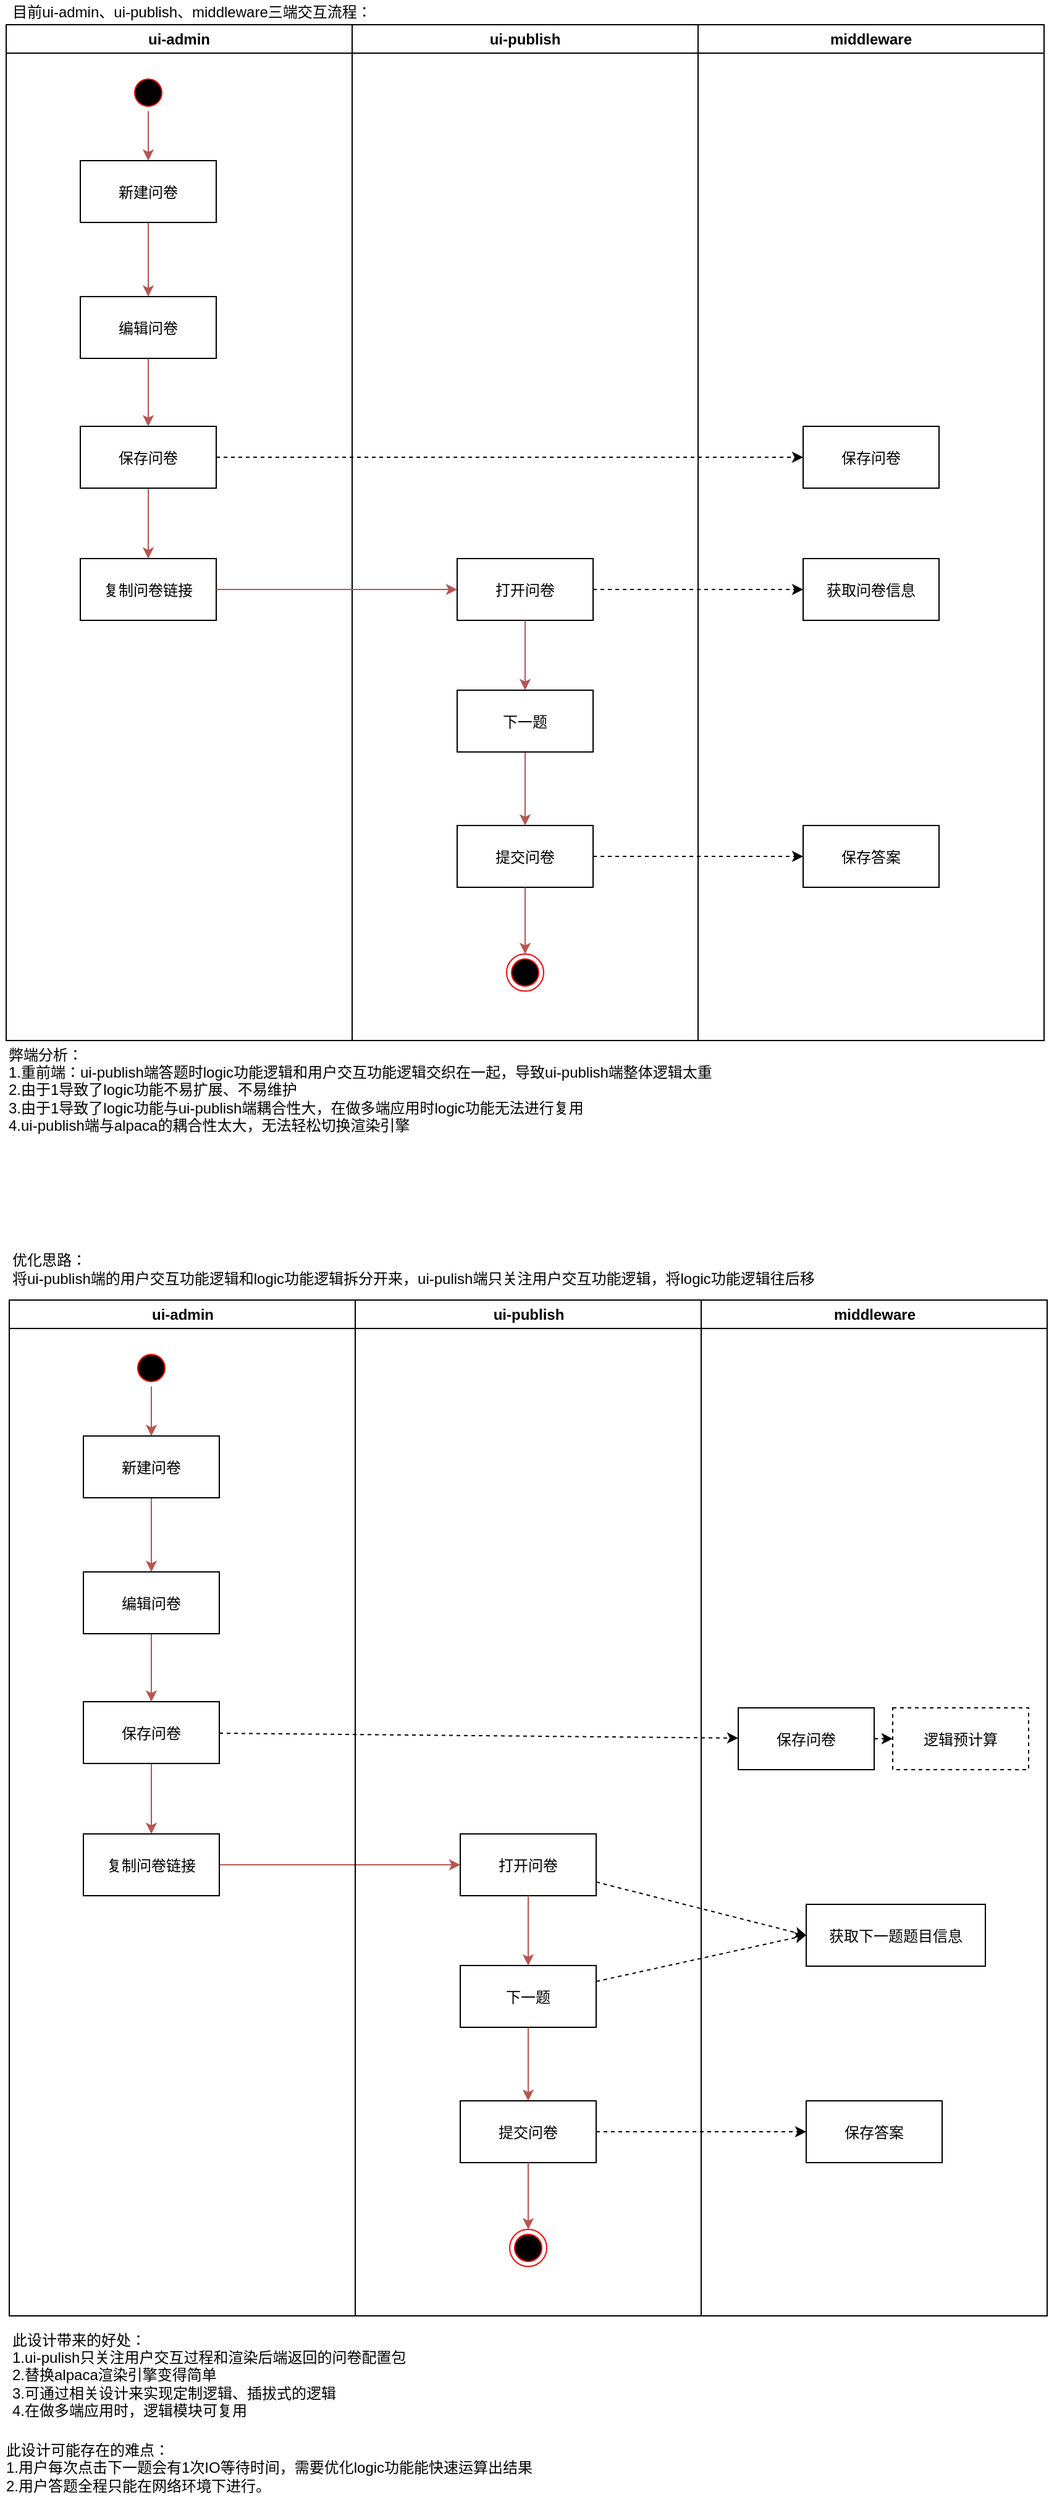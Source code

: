 <mxfile version="12.3.6" type="github" pages="1">
  <diagram name="Page-1" id="e7e014a7-5840-1c2e-5031-d8a46d1fe8dd">
    <mxGraphModel dx="1678" dy="896" grid="1" gridSize="10" guides="1" tooltips="1" connect="1" arrows="1" fold="1" page="1" pageScale="1" pageWidth="1169" pageHeight="826" background="#ffffff" math="0" shadow="0">
      <root>
        <mxCell id="0"/>
        <mxCell id="1" parent="0"/>
        <mxCell id="2" value="ui-admin" style="swimlane;whiteSpace=wrap" parent="1" vertex="1">
          <mxGeometry x="165" y="128" width="280" height="822" as="geometry">
            <mxRectangle x="164.5" y="128" width="80" height="23" as="alternateBounds"/>
          </mxGeometry>
        </mxCell>
        <mxCell id="8y1qnMpc8c9lvQVwj4XD-81" style="edgeStyle=orthogonalEdgeStyle;rounded=0;orthogonalLoop=1;jettySize=auto;html=1;fillColor=#f8cecc;strokeColor=#b85450;" edge="1" parent="2" source="5" target="7">
          <mxGeometry relative="1" as="geometry"/>
        </mxCell>
        <mxCell id="5" value="" style="ellipse;shape=startState;fillColor=#000000;strokeColor=#ff0000;" parent="2" vertex="1">
          <mxGeometry x="100" y="40" width="30" height="30" as="geometry"/>
        </mxCell>
        <mxCell id="8y1qnMpc8c9lvQVwj4XD-82" style="edgeStyle=orthogonalEdgeStyle;rounded=0;orthogonalLoop=1;jettySize=auto;html=1;strokeColor=#b85450;fillColor=#f8cecc;" edge="1" parent="2" source="7" target="8">
          <mxGeometry relative="1" as="geometry"/>
        </mxCell>
        <mxCell id="7" value="新建问卷" style="" parent="2" vertex="1">
          <mxGeometry x="60" y="110" width="110" height="50" as="geometry"/>
        </mxCell>
        <mxCell id="8y1qnMpc8c9lvQVwj4XD-83" style="edgeStyle=orthogonalEdgeStyle;rounded=0;orthogonalLoop=1;jettySize=auto;html=1;entryX=0.5;entryY=0;entryDx=0;entryDy=0;fillColor=#f8cecc;strokeColor=#b85450;" edge="1" parent="2" source="8" target="10">
          <mxGeometry relative="1" as="geometry"/>
        </mxCell>
        <mxCell id="8" value="编辑问卷" style="" parent="2" vertex="1">
          <mxGeometry x="60" y="220" width="110" height="50" as="geometry"/>
        </mxCell>
        <mxCell id="8y1qnMpc8c9lvQVwj4XD-161" style="edgeStyle=orthogonalEdgeStyle;rounded=0;orthogonalLoop=1;jettySize=auto;html=1;exitX=0.5;exitY=1;exitDx=0;exitDy=0;entryX=0.5;entryY=0;entryDx=0;entryDy=0;fillColor=#f8cecc;strokeColor=#b85450;" edge="1" parent="2" source="10" target="8y1qnMpc8c9lvQVwj4XD-159">
          <mxGeometry relative="1" as="geometry"/>
        </mxCell>
        <mxCell id="10" value="保存问卷" style="" parent="2" vertex="1">
          <mxGeometry x="60" y="325" width="110" height="50" as="geometry"/>
        </mxCell>
        <mxCell id="8y1qnMpc8c9lvQVwj4XD-159" value="复制问卷链接" style="" vertex="1" parent="2">
          <mxGeometry x="60" y="432" width="110" height="50" as="geometry"/>
        </mxCell>
        <mxCell id="3" value="ui-publish" style="swimlane;whiteSpace=wrap" parent="1" vertex="1">
          <mxGeometry x="445" y="128" width="280" height="822" as="geometry"/>
        </mxCell>
        <mxCell id="15" value="打开问卷" style="" parent="3" vertex="1">
          <mxGeometry x="85" y="432" width="110" height="50" as="geometry"/>
        </mxCell>
        <mxCell id="8y1qnMpc8c9lvQVwj4XD-158" style="edgeStyle=orthogonalEdgeStyle;rounded=0;orthogonalLoop=1;jettySize=auto;html=1;exitX=0.5;exitY=1;exitDx=0;exitDy=0;entryX=0.5;entryY=0;entryDx=0;entryDy=0;fillColor=#f8cecc;strokeColor=#b85450;" edge="1" parent="3" source="16" target="18">
          <mxGeometry relative="1" as="geometry"/>
        </mxCell>
        <mxCell id="16" value="下一题" style="" parent="3" vertex="1">
          <mxGeometry x="85" y="538.5" width="110" height="50" as="geometry"/>
        </mxCell>
        <mxCell id="8y1qnMpc8c9lvQVwj4XD-75" style="edgeStyle=orthogonalEdgeStyle;rounded=0;orthogonalLoop=1;jettySize=auto;html=1;fillColor=#f8cecc;strokeColor=#b85450;" edge="1" parent="3" source="15" target="16">
          <mxGeometry relative="1" as="geometry"/>
        </mxCell>
        <mxCell id="18" value="提交问卷" style="" parent="3" vertex="1">
          <mxGeometry x="85" y="648" width="110" height="50" as="geometry"/>
        </mxCell>
        <mxCell id="8y1qnMpc8c9lvQVwj4XD-41" value="" style="ellipse;shape=endState;fillColor=#000000;strokeColor=#ff0000" vertex="1" parent="3">
          <mxGeometry x="125" y="752" width="30" height="30" as="geometry"/>
        </mxCell>
        <mxCell id="8y1qnMpc8c9lvQVwj4XD-42" style="edgeStyle=orthogonalEdgeStyle;rounded=0;orthogonalLoop=1;jettySize=auto;html=1;exitX=0.5;exitY=1;exitDx=0;exitDy=0;fillColor=#f8cecc;strokeColor=#b85450;" edge="1" parent="3" source="18" target="8y1qnMpc8c9lvQVwj4XD-41">
          <mxGeometry relative="1" as="geometry"/>
        </mxCell>
        <mxCell id="4" value="middleware" style="swimlane;whiteSpace=wrap" parent="1" vertex="1">
          <mxGeometry x="725" y="128" width="280" height="822" as="geometry"/>
        </mxCell>
        <mxCell id="8y1qnMpc8c9lvQVwj4XD-71" value="获取问卷信息" style="" vertex="1" parent="4">
          <mxGeometry x="85" y="432" width="110" height="50" as="geometry"/>
        </mxCell>
        <mxCell id="8y1qnMpc8c9lvQVwj4XD-79" value="保存问卷" style="" vertex="1" parent="4">
          <mxGeometry x="85" y="325" width="110" height="50" as="geometry"/>
        </mxCell>
        <mxCell id="8y1qnMpc8c9lvQVwj4XD-166" value="保存答案" style="" vertex="1" parent="4">
          <mxGeometry x="85" y="648" width="110" height="50" as="geometry"/>
        </mxCell>
        <mxCell id="8y1qnMpc8c9lvQVwj4XD-160" style="edgeStyle=orthogonalEdgeStyle;rounded=0;orthogonalLoop=1;jettySize=auto;html=1;entryX=0;entryY=0.5;entryDx=0;entryDy=0;fillColor=#f8cecc;strokeColor=#b85450;" edge="1" parent="1" source="8y1qnMpc8c9lvQVwj4XD-159" target="15">
          <mxGeometry relative="1" as="geometry"/>
        </mxCell>
        <mxCell id="8y1qnMpc8c9lvQVwj4XD-162" style="rounded=0;orthogonalLoop=1;jettySize=auto;html=1;dashed=1;" edge="1" parent="1" source="10" target="8y1qnMpc8c9lvQVwj4XD-79">
          <mxGeometry relative="1" as="geometry"/>
        </mxCell>
        <mxCell id="8y1qnMpc8c9lvQVwj4XD-164" style="edgeStyle=none;rounded=0;orthogonalLoop=1;jettySize=auto;html=1;entryX=0;entryY=0.5;entryDx=0;entryDy=0;dashed=1;" edge="1" parent="1" source="15" target="8y1qnMpc8c9lvQVwj4XD-71">
          <mxGeometry relative="1" as="geometry"/>
        </mxCell>
        <mxCell id="8y1qnMpc8c9lvQVwj4XD-167" style="edgeStyle=none;rounded=0;orthogonalLoop=1;jettySize=auto;html=1;entryX=0;entryY=0.5;entryDx=0;entryDy=0;dashed=1;" edge="1" parent="1" source="18" target="8y1qnMpc8c9lvQVwj4XD-166">
          <mxGeometry relative="1" as="geometry"/>
        </mxCell>
        <mxCell id="8y1qnMpc8c9lvQVwj4XD-170" style="edgeStyle=orthogonalEdgeStyle;rounded=0;orthogonalLoop=1;jettySize=auto;html=1;entryX=0;entryY=0.5;entryDx=0;entryDy=0;fillColor=#f8cecc;strokeColor=#b85450;" edge="1" source="8y1qnMpc8c9lvQVwj4XD-183" target="8y1qnMpc8c9lvQVwj4XD-185" parent="1">
          <mxGeometry relative="1" as="geometry"/>
        </mxCell>
        <mxCell id="8y1qnMpc8c9lvQVwj4XD-171" style="rounded=0;orthogonalLoop=1;jettySize=auto;html=1;dashed=1;" edge="1" source="8y1qnMpc8c9lvQVwj4XD-182" target="8y1qnMpc8c9lvQVwj4XD-194" parent="1">
          <mxGeometry relative="1" as="geometry"/>
        </mxCell>
        <mxCell id="8y1qnMpc8c9lvQVwj4XD-173" style="edgeStyle=none;rounded=0;orthogonalLoop=1;jettySize=auto;html=1;entryX=0;entryY=0.5;entryDx=0;entryDy=0;dashed=1;" edge="1" source="8y1qnMpc8c9lvQVwj4XD-189" target="8y1qnMpc8c9lvQVwj4XD-195" parent="1">
          <mxGeometry relative="1" as="geometry"/>
        </mxCell>
        <mxCell id="8y1qnMpc8c9lvQVwj4XD-174" value="ui-admin" style="swimlane;whiteSpace=wrap" vertex="1" parent="1">
          <mxGeometry x="167.5" y="1160" width="280" height="822" as="geometry">
            <mxRectangle x="164.5" y="128" width="80" height="23" as="alternateBounds"/>
          </mxGeometry>
        </mxCell>
        <mxCell id="8y1qnMpc8c9lvQVwj4XD-175" style="edgeStyle=orthogonalEdgeStyle;rounded=0;orthogonalLoop=1;jettySize=auto;html=1;fillColor=#f8cecc;strokeColor=#b85450;" edge="1" parent="8y1qnMpc8c9lvQVwj4XD-174" source="8y1qnMpc8c9lvQVwj4XD-176" target="8y1qnMpc8c9lvQVwj4XD-178">
          <mxGeometry relative="1" as="geometry"/>
        </mxCell>
        <mxCell id="8y1qnMpc8c9lvQVwj4XD-176" value="" style="ellipse;shape=startState;fillColor=#000000;strokeColor=#ff0000;" vertex="1" parent="8y1qnMpc8c9lvQVwj4XD-174">
          <mxGeometry x="100" y="40" width="30" height="30" as="geometry"/>
        </mxCell>
        <mxCell id="8y1qnMpc8c9lvQVwj4XD-177" style="edgeStyle=orthogonalEdgeStyle;rounded=0;orthogonalLoop=1;jettySize=auto;html=1;strokeColor=#b85450;fillColor=#f8cecc;" edge="1" parent="8y1qnMpc8c9lvQVwj4XD-174" source="8y1qnMpc8c9lvQVwj4XD-178" target="8y1qnMpc8c9lvQVwj4XD-180">
          <mxGeometry relative="1" as="geometry"/>
        </mxCell>
        <mxCell id="8y1qnMpc8c9lvQVwj4XD-178" value="新建问卷" style="" vertex="1" parent="8y1qnMpc8c9lvQVwj4XD-174">
          <mxGeometry x="60" y="110" width="110" height="50" as="geometry"/>
        </mxCell>
        <mxCell id="8y1qnMpc8c9lvQVwj4XD-179" style="edgeStyle=orthogonalEdgeStyle;rounded=0;orthogonalLoop=1;jettySize=auto;html=1;entryX=0.5;entryY=0;entryDx=0;entryDy=0;fillColor=#f8cecc;strokeColor=#b85450;" edge="1" parent="8y1qnMpc8c9lvQVwj4XD-174" source="8y1qnMpc8c9lvQVwj4XD-180" target="8y1qnMpc8c9lvQVwj4XD-182">
          <mxGeometry relative="1" as="geometry"/>
        </mxCell>
        <mxCell id="8y1qnMpc8c9lvQVwj4XD-180" value="编辑问卷" style="" vertex="1" parent="8y1qnMpc8c9lvQVwj4XD-174">
          <mxGeometry x="60" y="220" width="110" height="50" as="geometry"/>
        </mxCell>
        <mxCell id="8y1qnMpc8c9lvQVwj4XD-181" style="edgeStyle=orthogonalEdgeStyle;rounded=0;orthogonalLoop=1;jettySize=auto;html=1;exitX=0.5;exitY=1;exitDx=0;exitDy=0;entryX=0.5;entryY=0;entryDx=0;entryDy=0;fillColor=#f8cecc;strokeColor=#b85450;" edge="1" parent="8y1qnMpc8c9lvQVwj4XD-174" source="8y1qnMpc8c9lvQVwj4XD-182" target="8y1qnMpc8c9lvQVwj4XD-183">
          <mxGeometry relative="1" as="geometry"/>
        </mxCell>
        <mxCell id="8y1qnMpc8c9lvQVwj4XD-182" value="保存问卷" style="" vertex="1" parent="8y1qnMpc8c9lvQVwj4XD-174">
          <mxGeometry x="60" y="325" width="110" height="50" as="geometry"/>
        </mxCell>
        <mxCell id="8y1qnMpc8c9lvQVwj4XD-183" value="复制问卷链接" style="" vertex="1" parent="8y1qnMpc8c9lvQVwj4XD-174">
          <mxGeometry x="60" y="432" width="110" height="50" as="geometry"/>
        </mxCell>
        <mxCell id="8y1qnMpc8c9lvQVwj4XD-184" value="ui-publish" style="swimlane;whiteSpace=wrap" vertex="1" parent="1">
          <mxGeometry x="447.5" y="1160" width="280" height="822" as="geometry"/>
        </mxCell>
        <mxCell id="8y1qnMpc8c9lvQVwj4XD-185" value="打开问卷" style="" vertex="1" parent="8y1qnMpc8c9lvQVwj4XD-184">
          <mxGeometry x="85" y="432" width="110" height="50" as="geometry"/>
        </mxCell>
        <mxCell id="8y1qnMpc8c9lvQVwj4XD-186" style="edgeStyle=orthogonalEdgeStyle;rounded=0;orthogonalLoop=1;jettySize=auto;html=1;exitX=0.5;exitY=1;exitDx=0;exitDy=0;entryX=0.5;entryY=0;entryDx=0;entryDy=0;fillColor=#f8cecc;strokeColor=#b85450;" edge="1" parent="8y1qnMpc8c9lvQVwj4XD-184" source="8y1qnMpc8c9lvQVwj4XD-187" target="8y1qnMpc8c9lvQVwj4XD-189">
          <mxGeometry relative="1" as="geometry"/>
        </mxCell>
        <mxCell id="8y1qnMpc8c9lvQVwj4XD-187" value="下一题" style="" vertex="1" parent="8y1qnMpc8c9lvQVwj4XD-184">
          <mxGeometry x="85" y="538.5" width="110" height="50" as="geometry"/>
        </mxCell>
        <mxCell id="8y1qnMpc8c9lvQVwj4XD-188" style="edgeStyle=orthogonalEdgeStyle;rounded=0;orthogonalLoop=1;jettySize=auto;html=1;fillColor=#f8cecc;strokeColor=#b85450;" edge="1" parent="8y1qnMpc8c9lvQVwj4XD-184" source="8y1qnMpc8c9lvQVwj4XD-185" target="8y1qnMpc8c9lvQVwj4XD-187">
          <mxGeometry relative="1" as="geometry"/>
        </mxCell>
        <mxCell id="8y1qnMpc8c9lvQVwj4XD-189" value="提交问卷" style="" vertex="1" parent="8y1qnMpc8c9lvQVwj4XD-184">
          <mxGeometry x="85" y="648" width="110" height="50" as="geometry"/>
        </mxCell>
        <mxCell id="8y1qnMpc8c9lvQVwj4XD-190" value="" style="ellipse;shape=endState;fillColor=#000000;strokeColor=#ff0000" vertex="1" parent="8y1qnMpc8c9lvQVwj4XD-184">
          <mxGeometry x="125" y="752" width="30" height="30" as="geometry"/>
        </mxCell>
        <mxCell id="8y1qnMpc8c9lvQVwj4XD-191" style="edgeStyle=orthogonalEdgeStyle;rounded=0;orthogonalLoop=1;jettySize=auto;html=1;exitX=0.5;exitY=1;exitDx=0;exitDy=0;fillColor=#f8cecc;strokeColor=#b85450;" edge="1" parent="8y1qnMpc8c9lvQVwj4XD-184" source="8y1qnMpc8c9lvQVwj4XD-189" target="8y1qnMpc8c9lvQVwj4XD-190">
          <mxGeometry relative="1" as="geometry"/>
        </mxCell>
        <mxCell id="8y1qnMpc8c9lvQVwj4XD-192" value="middleware" style="swimlane;whiteSpace=wrap" vertex="1" parent="1">
          <mxGeometry x="727.5" y="1160" width="280" height="822" as="geometry"/>
        </mxCell>
        <mxCell id="8y1qnMpc8c9lvQVwj4XD-197" style="edgeStyle=none;rounded=0;orthogonalLoop=1;jettySize=auto;html=1;exitX=1;exitY=0.5;exitDx=0;exitDy=0;entryX=0;entryY=0.5;entryDx=0;entryDy=0;dashed=1;strokeColor=#000000;" edge="1" parent="8y1qnMpc8c9lvQVwj4XD-192" source="8y1qnMpc8c9lvQVwj4XD-194" target="8y1qnMpc8c9lvQVwj4XD-196">
          <mxGeometry relative="1" as="geometry"/>
        </mxCell>
        <mxCell id="8y1qnMpc8c9lvQVwj4XD-194" value="保存问卷" style="" vertex="1" parent="8y1qnMpc8c9lvQVwj4XD-192">
          <mxGeometry x="30" y="330" width="110" height="50" as="geometry"/>
        </mxCell>
        <mxCell id="8y1qnMpc8c9lvQVwj4XD-195" value="保存答案" style="" vertex="1" parent="8y1qnMpc8c9lvQVwj4XD-192">
          <mxGeometry x="85" y="648" width="110" height="50" as="geometry"/>
        </mxCell>
        <mxCell id="8y1qnMpc8c9lvQVwj4XD-196" value="逻辑预计算" style="dashed=1;" vertex="1" parent="8y1qnMpc8c9lvQVwj4XD-192">
          <mxGeometry x="155" y="330" width="110" height="50" as="geometry"/>
        </mxCell>
        <mxCell id="8y1qnMpc8c9lvQVwj4XD-198" value="获取下一题题目信息" style="" vertex="1" parent="8y1qnMpc8c9lvQVwj4XD-192">
          <mxGeometry x="85" y="489" width="145" height="50" as="geometry"/>
        </mxCell>
        <mxCell id="8y1qnMpc8c9lvQVwj4XD-199" style="edgeStyle=none;rounded=0;orthogonalLoop=1;jettySize=auto;html=1;entryX=0;entryY=0.5;entryDx=0;entryDy=0;dashed=1;strokeColor=#000000;" edge="1" parent="1" source="8y1qnMpc8c9lvQVwj4XD-187" target="8y1qnMpc8c9lvQVwj4XD-198">
          <mxGeometry relative="1" as="geometry"/>
        </mxCell>
        <mxCell id="8y1qnMpc8c9lvQVwj4XD-200" style="edgeStyle=none;rounded=0;orthogonalLoop=1;jettySize=auto;html=1;entryX=0;entryY=0.5;entryDx=0;entryDy=0;dashed=1;strokeColor=#000000;" edge="1" parent="1" source="8y1qnMpc8c9lvQVwj4XD-185" target="8y1qnMpc8c9lvQVwj4XD-198">
          <mxGeometry relative="1" as="geometry"/>
        </mxCell>
        <mxCell id="8y1qnMpc8c9lvQVwj4XD-201" value="目前ui-admin、ui-publish、middleware三端交互流程：" style="text;html=1;align=center;verticalAlign=middle;resizable=0;points=[];;autosize=1;" vertex="1" parent="1">
          <mxGeometry x="160" y="108" width="310" height="20" as="geometry"/>
        </mxCell>
        <mxCell id="8y1qnMpc8c9lvQVwj4XD-202" value="弊端分析：&lt;br&gt;1.重前端：ui-publish端答题时logic功能逻辑和用户交互功能逻辑交织在一起，导致ui-publish端整体逻辑太重&lt;br&gt;2.由于1导致了logic功能不易扩展、不易维护&lt;br&gt;3.由于1导致了logic功能与ui-publish端耦合性大，在做多端应用时logic功能无法进行复用&lt;br&gt;4.ui-publish端与alpaca的耦合性太大，无法轻松切换渲染引擎" style="text;html=1;align=left;verticalAlign=middle;resizable=0;points=[];;autosize=1;" vertex="1" parent="1">
          <mxGeometry x="165" y="950" width="580" height="80" as="geometry"/>
        </mxCell>
        <mxCell id="8y1qnMpc8c9lvQVwj4XD-204" value="优化思路：&lt;br&gt;将ui-publish端的用户交互功能逻辑和logic功能逻辑拆分开来，ui-pulish端只关注用户交互功能逻辑，将logic功能逻辑往后移" style="text;html=1;align=left;verticalAlign=middle;resizable=0;points=[];;autosize=1;" vertex="1" parent="1">
          <mxGeometry x="167.5" y="1120" width="660" height="30" as="geometry"/>
        </mxCell>
        <mxCell id="8y1qnMpc8c9lvQVwj4XD-208" value="此设计带来的好处：&lt;br&gt;&lt;div&gt;&lt;span&gt;1.ui-pulish只关注用户交互过程和渲染后端返回的问卷配置包&lt;/span&gt;&lt;/div&gt;&lt;div&gt;&lt;span&gt;2.替换alpaca渲染引擎变得简单&lt;/span&gt;&lt;/div&gt;&lt;div&gt;&lt;span&gt;3.可通过相关设计来实现定制逻辑、插拔式的逻辑&lt;/span&gt;&lt;/div&gt;&lt;div&gt;&lt;span&gt;4.在做多端应用时，逻辑模块可复用&lt;/span&gt;&lt;/div&gt;" style="text;html=1;align=left;verticalAlign=middle;resizable=0;points=[];;autosize=1;" vertex="1" parent="1">
          <mxGeometry x="167.5" y="1990" width="330" height="80" as="geometry"/>
        </mxCell>
        <mxCell id="8y1qnMpc8c9lvQVwj4XD-209" value="此设计可能存在的难点：&lt;br&gt;&lt;div&gt;&lt;span&gt;1.用户每次点击下一题会有1次IO等待时间，需要优化logic功能能快速运算出结果&lt;br&gt;&lt;/span&gt;&lt;/div&gt;&lt;div&gt;&lt;span&gt;2.用户答题全程只能在网络环境下进行。&lt;/span&gt;&lt;/div&gt;" style="text;html=1;align=left;verticalAlign=middle;resizable=0;points=[];;autosize=1;" vertex="1" parent="1">
          <mxGeometry x="162.5" y="2080" width="440" height="50" as="geometry"/>
        </mxCell>
      </root>
    </mxGraphModel>
  </diagram>
</mxfile>
